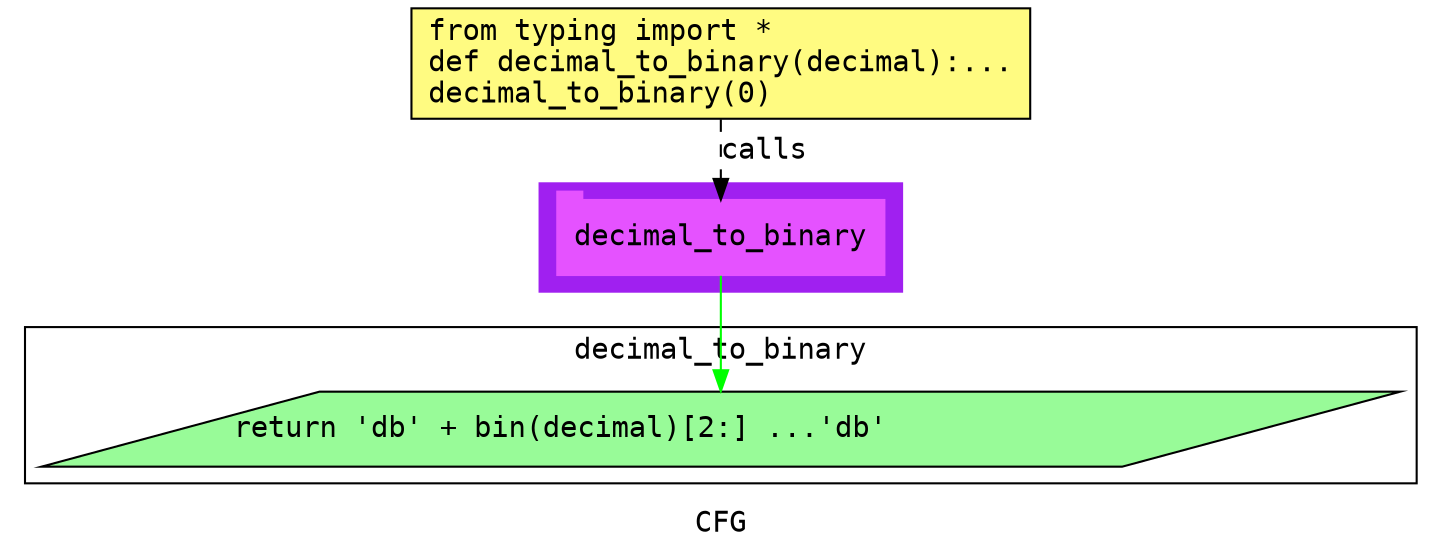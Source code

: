 digraph cluster562CFG {
	graph [bb="0,0,660,259",
		compound=True,
		fontname="DejaVu Sans Mono",
		label=CFG,
		lheight=0.21,
		lp="330,11.5",
		lwidth=0.35,
		pack=False,
		rankdir=TB,
		ranksep=0.02
	];
	node [fontname="DejaVu Sans Mono",
		label="\N"
	];
	edge [fontname="DejaVu Sans Mono"];
	subgraph cluster_1 {
		graph [bb="243,123,417,175",
			color=purple,
			compound=true,
			fontname="DejaVu Sans Mono",
			label="",
			rankdir=TB,
			ranksep=0.02,
			shape=tab,
			style=filled
		];
		node [fontname="DejaVu Sans Mono"];
		edge [fontname="DejaVu Sans Mono"];
		6	[color="#E552FF",
			height=0.5,
			label=decimal_to_binary,
			linenum="[5]",
			pos="330,149",
			shape=tab,
			style=filled,
			width=2.1806];
	}
	subgraph cluster4decimal_to_binary {
		graph [bb="8,31,652,106",
			compound=True,
			fontname="DejaVu Sans Mono",
			label=decimal_to_binary,
			lheight=0.21,
			lp="330,94.5",
			lwidth=1.96,
			pack=False,
			rankdir=TB,
			ranksep=0.02
		];
		node [fontname="DejaVu Sans Mono"];
		edge [fontname="DejaVu Sans Mono"];
		3	[fillcolor="#98fb98",
			height=0.5,
			label="return 'db' + bin(decimal)[2:] ...'db'\l",
			linenum="[3]",
			pos="330,57",
			shape=parallelogram,
			style="filled,solid",
			width=8.7353];
	}
	1	[fillcolor="#FFFB81",
		height=0.73611,
		label="from typing import *\ldef decimal_to_binary(decimal):...\ldecimal_to_binary(0)\l",
		linenum="[1]",
		pos="330,232.5",
		shape=rectangle,
		style="filled,solid",
		width=4.125];
	1 -> 6	[label=calls,
		lp="351,190.5",
		pos="e,330,167.13 330,205.71 330,196.66 330,186.47 330,177.3",
		style=dashed];
	6 -> 3	[color=green,
		pos="e,330,75.3 330,130.65 330,117.82 330,100.11 330,85.381"];
}
